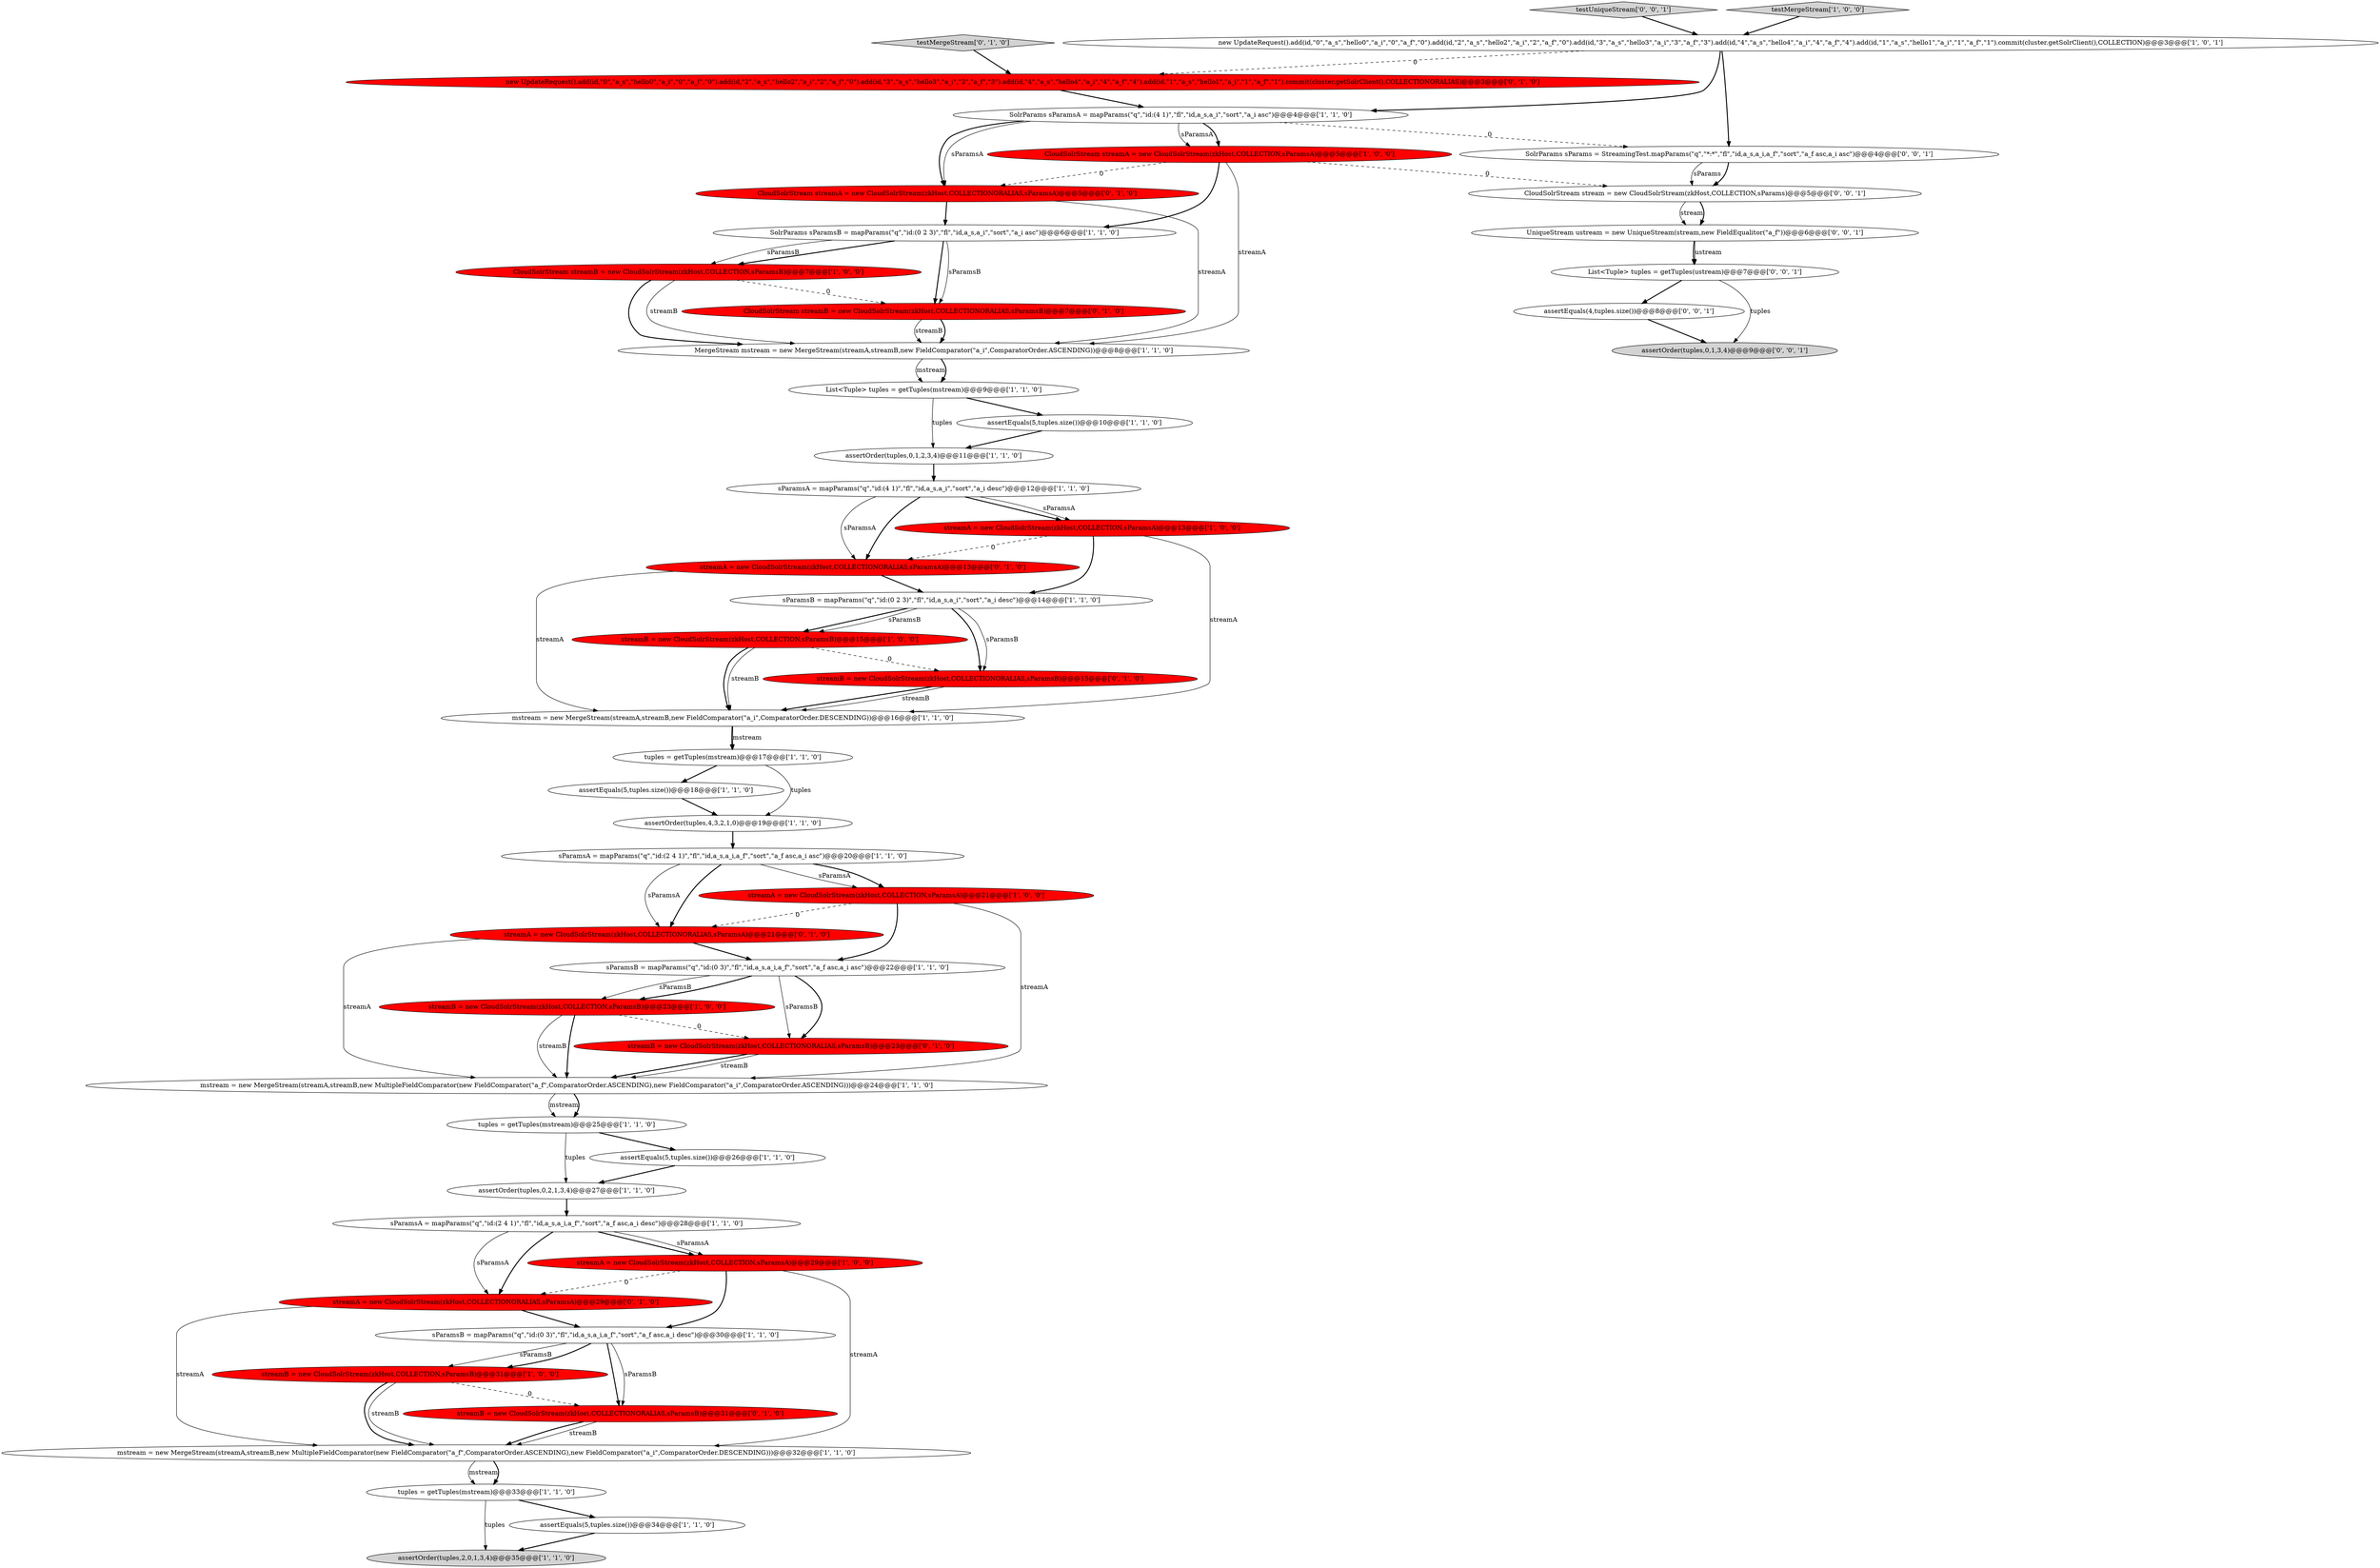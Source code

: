 digraph {
43 [style = filled, label = "streamA = new CloudSolrStream(zkHost,COLLECTIONORALIAS,sParamsA)@@@13@@@['0', '1', '0']", fillcolor = red, shape = ellipse image = "AAA1AAABBB2BBB"];
44 [style = filled, label = "assertOrder(tuples,0,1,3,4)@@@9@@@['0', '0', '1']", fillcolor = lightgray, shape = ellipse image = "AAA0AAABBB3BBB"];
16 [style = filled, label = "SolrParams sParamsA = mapParams(\"q\",\"id:(4 1)\",\"fl\",\"id,a_s,a_i\",\"sort\",\"a_i asc\")@@@4@@@['1', '1', '0']", fillcolor = white, shape = ellipse image = "AAA0AAABBB1BBB"];
20 [style = filled, label = "assertOrder(tuples,0,2,1,3,4)@@@27@@@['1', '1', '0']", fillcolor = white, shape = ellipse image = "AAA0AAABBB1BBB"];
24 [style = filled, label = "assertEquals(5,tuples.size())@@@18@@@['1', '1', '0']", fillcolor = white, shape = ellipse image = "AAA0AAABBB1BBB"];
15 [style = filled, label = "sParamsB = mapParams(\"q\",\"id:(0 2 3)\",\"fl\",\"id,a_s,a_i\",\"sort\",\"a_i desc\")@@@14@@@['1', '1', '0']", fillcolor = white, shape = ellipse image = "AAA0AAABBB1BBB"];
37 [style = filled, label = "streamA = new CloudSolrStream(zkHost,COLLECTIONORALIAS,sParamsA)@@@21@@@['0', '1', '0']", fillcolor = red, shape = ellipse image = "AAA1AAABBB2BBB"];
4 [style = filled, label = "assertOrder(tuples,0,1,2,3,4)@@@11@@@['1', '1', '0']", fillcolor = white, shape = ellipse image = "AAA0AAABBB1BBB"];
30 [style = filled, label = "tuples = getTuples(mstream)@@@17@@@['1', '1', '0']", fillcolor = white, shape = ellipse image = "AAA0AAABBB1BBB"];
27 [style = filled, label = "new UpdateRequest().add(id,\"0\",\"a_s\",\"hello0\",\"a_i\",\"0\",\"a_f\",\"0\").add(id,\"2\",\"a_s\",\"hello2\",\"a_i\",\"2\",\"a_f\",\"0\").add(id,\"3\",\"a_s\",\"hello3\",\"a_i\",\"3\",\"a_f\",\"3\").add(id,\"4\",\"a_s\",\"hello4\",\"a_i\",\"4\",\"a_f\",\"4\").add(id,\"1\",\"a_s\",\"hello1\",\"a_i\",\"1\",\"a_f\",\"1\").commit(cluster.getSolrClient(),COLLECTION)@@@3@@@['1', '0', '1']", fillcolor = white, shape = ellipse image = "AAA0AAABBB1BBB"];
17 [style = filled, label = "mstream = new MergeStream(streamA,streamB,new MultipleFieldComparator(new FieldComparator(\"a_f\",ComparatorOrder.ASCENDING),new FieldComparator(\"a_i\",ComparatorOrder.DESCENDING)))@@@32@@@['1', '1', '0']", fillcolor = white, shape = ellipse image = "AAA0AAABBB1BBB"];
9 [style = filled, label = "CloudSolrStream streamB = new CloudSolrStream(zkHost,COLLECTION,sParamsB)@@@7@@@['1', '0', '0']", fillcolor = red, shape = ellipse image = "AAA1AAABBB1BBB"];
22 [style = filled, label = "mstream = new MergeStream(streamA,streamB,new FieldComparator(\"a_i\",ComparatorOrder.DESCENDING))@@@16@@@['1', '1', '0']", fillcolor = white, shape = ellipse image = "AAA0AAABBB1BBB"];
33 [style = filled, label = "tuples = getTuples(mstream)@@@33@@@['1', '1', '0']", fillcolor = white, shape = ellipse image = "AAA0AAABBB1BBB"];
40 [style = filled, label = "streamB = new CloudSolrStream(zkHost,COLLECTIONORALIAS,sParamsB)@@@15@@@['0', '1', '0']", fillcolor = red, shape = ellipse image = "AAA1AAABBB2BBB"];
35 [style = filled, label = "testMergeStream['0', '1', '0']", fillcolor = lightgray, shape = diamond image = "AAA0AAABBB2BBB"];
45 [style = filled, label = "assertEquals(4,tuples.size())@@@8@@@['0', '0', '1']", fillcolor = white, shape = ellipse image = "AAA0AAABBB3BBB"];
10 [style = filled, label = "streamB = new CloudSolrStream(zkHost,COLLECTION,sParamsB)@@@15@@@['1', '0', '0']", fillcolor = red, shape = ellipse image = "AAA1AAABBB1BBB"];
19 [style = filled, label = "streamA = new CloudSolrStream(zkHost,COLLECTION,sParamsA)@@@21@@@['1', '0', '0']", fillcolor = red, shape = ellipse image = "AAA1AAABBB1BBB"];
26 [style = filled, label = "sParamsA = mapParams(\"q\",\"id:(2 4 1)\",\"fl\",\"id,a_s,a_i,a_f\",\"sort\",\"a_f asc,a_i desc\")@@@28@@@['1', '1', '0']", fillcolor = white, shape = ellipse image = "AAA0AAABBB1BBB"];
31 [style = filled, label = "sParamsA = mapParams(\"q\",\"id:(4 1)\",\"fl\",\"id,a_s,a_i\",\"sort\",\"a_i desc\")@@@12@@@['1', '1', '0']", fillcolor = white, shape = ellipse image = "AAA0AAABBB1BBB"];
28 [style = filled, label = "SolrParams sParamsB = mapParams(\"q\",\"id:(0 2 3)\",\"fl\",\"id,a_s,a_i\",\"sort\",\"a_i asc\")@@@6@@@['1', '1', '0']", fillcolor = white, shape = ellipse image = "AAA0AAABBB1BBB"];
5 [style = filled, label = "mstream = new MergeStream(streamA,streamB,new MultipleFieldComparator(new FieldComparator(\"a_f\",ComparatorOrder.ASCENDING),new FieldComparator(\"a_i\",ComparatorOrder.ASCENDING)))@@@24@@@['1', '1', '0']", fillcolor = white, shape = ellipse image = "AAA0AAABBB1BBB"];
11 [style = filled, label = "assertOrder(tuples,2,0,1,3,4)@@@35@@@['1', '1', '0']", fillcolor = lightgray, shape = ellipse image = "AAA0AAABBB1BBB"];
47 [style = filled, label = "SolrParams sParams = StreamingTest.mapParams(\"q\",\"*:*\",\"fl\",\"id,a_s,a_i,a_f\",\"sort\",\"a_f asc,a_i asc\")@@@4@@@['0', '0', '1']", fillcolor = white, shape = ellipse image = "AAA0AAABBB3BBB"];
0 [style = filled, label = "assertEquals(5,tuples.size())@@@10@@@['1', '1', '0']", fillcolor = white, shape = ellipse image = "AAA0AAABBB1BBB"];
25 [style = filled, label = "streamA = new CloudSolrStream(zkHost,COLLECTION,sParamsA)@@@13@@@['1', '0', '0']", fillcolor = red, shape = ellipse image = "AAA1AAABBB1BBB"];
50 [style = filled, label = "testUniqueStream['0', '0', '1']", fillcolor = lightgray, shape = diamond image = "AAA0AAABBB3BBB"];
42 [style = filled, label = "new UpdateRequest().add(id,\"0\",\"a_s\",\"hello0\",\"a_i\",\"0\",\"a_f\",\"0\").add(id,\"2\",\"a_s\",\"hello2\",\"a_i\",\"2\",\"a_f\",\"0\").add(id,\"3\",\"a_s\",\"hello3\",\"a_i\",\"3\",\"a_f\",\"3\").add(id,\"4\",\"a_s\",\"hello4\",\"a_i\",\"4\",\"a_f\",\"4\").add(id,\"1\",\"a_s\",\"hello1\",\"a_i\",\"1\",\"a_f\",\"1\").commit(cluster.getSolrClient(),COLLECTIONORALIAS)@@@3@@@['0', '1', '0']", fillcolor = red, shape = ellipse image = "AAA1AAABBB2BBB"];
29 [style = filled, label = "testMergeStream['1', '0', '0']", fillcolor = lightgray, shape = diamond image = "AAA0AAABBB1BBB"];
46 [style = filled, label = "CloudSolrStream stream = new CloudSolrStream(zkHost,COLLECTION,sParams)@@@5@@@['0', '0', '1']", fillcolor = white, shape = ellipse image = "AAA0AAABBB3BBB"];
21 [style = filled, label = "CloudSolrStream streamA = new CloudSolrStream(zkHost,COLLECTION,sParamsA)@@@5@@@['1', '0', '0']", fillcolor = red, shape = ellipse image = "AAA1AAABBB1BBB"];
38 [style = filled, label = "streamB = new CloudSolrStream(zkHost,COLLECTIONORALIAS,sParamsB)@@@23@@@['0', '1', '0']", fillcolor = red, shape = ellipse image = "AAA1AAABBB2BBB"];
12 [style = filled, label = "sParamsA = mapParams(\"q\",\"id:(2 4 1)\",\"fl\",\"id,a_s,a_i,a_f\",\"sort\",\"a_f asc,a_i asc\")@@@20@@@['1', '1', '0']", fillcolor = white, shape = ellipse image = "AAA0AAABBB1BBB"];
32 [style = filled, label = "sParamsB = mapParams(\"q\",\"id:(0 3)\",\"fl\",\"id,a_s,a_i,a_f\",\"sort\",\"a_f asc,a_i asc\")@@@22@@@['1', '1', '0']", fillcolor = white, shape = ellipse image = "AAA0AAABBB1BBB"];
49 [style = filled, label = "UniqueStream ustream = new UniqueStream(stream,new FieldEqualitor(\"a_f\"))@@@6@@@['0', '0', '1']", fillcolor = white, shape = ellipse image = "AAA0AAABBB3BBB"];
8 [style = filled, label = "streamB = new CloudSolrStream(zkHost,COLLECTION,sParamsB)@@@23@@@['1', '0', '0']", fillcolor = red, shape = ellipse image = "AAA1AAABBB1BBB"];
3 [style = filled, label = "assertOrder(tuples,4,3,2,1,0)@@@19@@@['1', '1', '0']", fillcolor = white, shape = ellipse image = "AAA0AAABBB1BBB"];
13 [style = filled, label = "sParamsB = mapParams(\"q\",\"id:(0 3)\",\"fl\",\"id,a_s,a_i,a_f\",\"sort\",\"a_f asc,a_i desc\")@@@30@@@['1', '1', '0']", fillcolor = white, shape = ellipse image = "AAA0AAABBB1BBB"];
39 [style = filled, label = "CloudSolrStream streamA = new CloudSolrStream(zkHost,COLLECTIONORALIAS,sParamsA)@@@5@@@['0', '1', '0']", fillcolor = red, shape = ellipse image = "AAA1AAABBB2BBB"];
14 [style = filled, label = "tuples = getTuples(mstream)@@@25@@@['1', '1', '0']", fillcolor = white, shape = ellipse image = "AAA0AAABBB1BBB"];
36 [style = filled, label = "CloudSolrStream streamB = new CloudSolrStream(zkHost,COLLECTIONORALIAS,sParamsB)@@@7@@@['0', '1', '0']", fillcolor = red, shape = ellipse image = "AAA1AAABBB2BBB"];
6 [style = filled, label = "MergeStream mstream = new MergeStream(streamA,streamB,new FieldComparator(\"a_i\",ComparatorOrder.ASCENDING))@@@8@@@['1', '1', '0']", fillcolor = white, shape = ellipse image = "AAA0AAABBB1BBB"];
34 [style = filled, label = "streamB = new CloudSolrStream(zkHost,COLLECTIONORALIAS,sParamsB)@@@31@@@['0', '1', '0']", fillcolor = red, shape = ellipse image = "AAA1AAABBB2BBB"];
48 [style = filled, label = "List<Tuple> tuples = getTuples(ustream)@@@7@@@['0', '0', '1']", fillcolor = white, shape = ellipse image = "AAA0AAABBB3BBB"];
41 [style = filled, label = "streamA = new CloudSolrStream(zkHost,COLLECTIONORALIAS,sParamsA)@@@29@@@['0', '1', '0']", fillcolor = red, shape = ellipse image = "AAA1AAABBB2BBB"];
7 [style = filled, label = "streamA = new CloudSolrStream(zkHost,COLLECTION,sParamsA)@@@29@@@['1', '0', '0']", fillcolor = red, shape = ellipse image = "AAA1AAABBB1BBB"];
2 [style = filled, label = "streamB = new CloudSolrStream(zkHost,COLLECTION,sParamsB)@@@31@@@['1', '0', '0']", fillcolor = red, shape = ellipse image = "AAA1AAABBB1BBB"];
23 [style = filled, label = "List<Tuple> tuples = getTuples(mstream)@@@9@@@['1', '1', '0']", fillcolor = white, shape = ellipse image = "AAA0AAABBB1BBB"];
18 [style = filled, label = "assertEquals(5,tuples.size())@@@34@@@['1', '1', '0']", fillcolor = white, shape = ellipse image = "AAA0AAABBB1BBB"];
1 [style = filled, label = "assertEquals(5,tuples.size())@@@26@@@['1', '1', '0']", fillcolor = white, shape = ellipse image = "AAA0AAABBB1BBB"];
9->36 [style = dashed, label="0"];
15->10 [style = bold, label=""];
20->26 [style = bold, label=""];
48->44 [style = solid, label="tuples"];
2->17 [style = solid, label="streamB"];
1->20 [style = bold, label=""];
28->9 [style = bold, label=""];
49->48 [style = bold, label=""];
25->43 [style = dashed, label="0"];
22->30 [style = bold, label=""];
21->28 [style = bold, label=""];
9->6 [style = bold, label=""];
16->47 [style = dashed, label="0"];
12->37 [style = solid, label="sParamsA"];
33->18 [style = bold, label=""];
17->33 [style = solid, label="mstream"];
34->17 [style = bold, label=""];
40->22 [style = bold, label=""];
25->15 [style = bold, label=""];
37->32 [style = bold, label=""];
14->20 [style = solid, label="tuples"];
39->6 [style = solid, label="streamA"];
41->13 [style = bold, label=""];
36->6 [style = bold, label=""];
12->19 [style = solid, label="sParamsA"];
13->34 [style = bold, label=""];
22->30 [style = solid, label="mstream"];
28->36 [style = bold, label=""];
26->7 [style = bold, label=""];
31->43 [style = solid, label="sParamsA"];
6->23 [style = solid, label="mstream"];
18->11 [style = bold, label=""];
27->16 [style = bold, label=""];
16->39 [style = solid, label="sParamsA"];
13->34 [style = solid, label="sParamsB"];
13->2 [style = solid, label="sParamsB"];
32->8 [style = solid, label="sParamsB"];
12->37 [style = bold, label=""];
29->27 [style = bold, label=""];
15->10 [style = solid, label="sParamsB"];
8->38 [style = dashed, label="0"];
26->7 [style = solid, label="sParamsA"];
37->5 [style = solid, label="streamA"];
32->38 [style = solid, label="sParamsB"];
16->39 [style = bold, label=""];
33->11 [style = solid, label="tuples"];
27->47 [style = bold, label=""];
36->6 [style = solid, label="streamB"];
24->3 [style = bold, label=""];
25->22 [style = solid, label="streamA"];
16->21 [style = solid, label="sParamsA"];
2->17 [style = bold, label=""];
21->46 [style = dashed, label="0"];
38->5 [style = bold, label=""];
30->24 [style = bold, label=""];
31->25 [style = bold, label=""];
40->22 [style = solid, label="streamB"];
5->14 [style = solid, label="mstream"];
50->27 [style = bold, label=""];
35->42 [style = bold, label=""];
6->23 [style = bold, label=""];
42->16 [style = bold, label=""];
49->48 [style = solid, label="ustream"];
3->12 [style = bold, label=""];
28->36 [style = solid, label="sParamsB"];
9->6 [style = solid, label="streamB"];
23->0 [style = bold, label=""];
45->44 [style = bold, label=""];
27->42 [style = dashed, label="0"];
21->39 [style = dashed, label="0"];
26->41 [style = solid, label="sParamsA"];
4->31 [style = bold, label=""];
26->41 [style = bold, label=""];
32->8 [style = bold, label=""];
19->32 [style = bold, label=""];
10->40 [style = dashed, label="0"];
41->17 [style = solid, label="streamA"];
43->22 [style = solid, label="streamA"];
31->43 [style = bold, label=""];
15->40 [style = bold, label=""];
7->41 [style = dashed, label="0"];
10->22 [style = solid, label="streamB"];
13->2 [style = bold, label=""];
7->13 [style = bold, label=""];
10->22 [style = bold, label=""];
46->49 [style = solid, label="stream"];
46->49 [style = bold, label=""];
47->46 [style = bold, label=""];
19->5 [style = solid, label="streamA"];
17->33 [style = bold, label=""];
30->3 [style = solid, label="tuples"];
31->25 [style = solid, label="sParamsA"];
5->14 [style = bold, label=""];
23->4 [style = solid, label="tuples"];
39->28 [style = bold, label=""];
14->1 [style = bold, label=""];
32->38 [style = bold, label=""];
48->45 [style = bold, label=""];
8->5 [style = bold, label=""];
43->15 [style = bold, label=""];
0->4 [style = bold, label=""];
16->21 [style = bold, label=""];
34->17 [style = solid, label="streamB"];
2->34 [style = dashed, label="0"];
28->9 [style = solid, label="sParamsB"];
15->40 [style = solid, label="sParamsB"];
8->5 [style = solid, label="streamB"];
47->46 [style = solid, label="sParams"];
7->17 [style = solid, label="streamA"];
12->19 [style = bold, label=""];
19->37 [style = dashed, label="0"];
21->6 [style = solid, label="streamA"];
38->5 [style = solid, label="streamB"];
}
